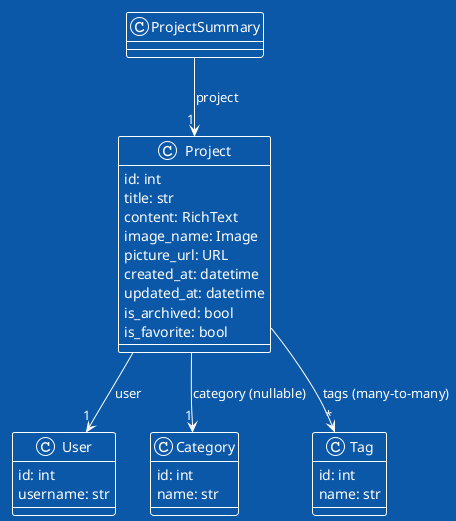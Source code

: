 @startuml
!theme amiga

class User {
    id: int
    username: str

}

class Category {
    id: int
    name: str
}

class Tag {
    id: int
    name: str
}






class Project {
    id: int
    title: str
    content: RichText
    image_name: Image
    picture_url: URL
    created_at: datetime
    updated_at: datetime
    is_archived: bool
    is_favorite: bool
}


class ProjectSummary {

}




Project --> "1" Category : category (nullable)
Project --> "*" Tag : tags (many-to-many)
Project --> "1" User : user
ProjectSummary --> "1" Project : project
@enduml
